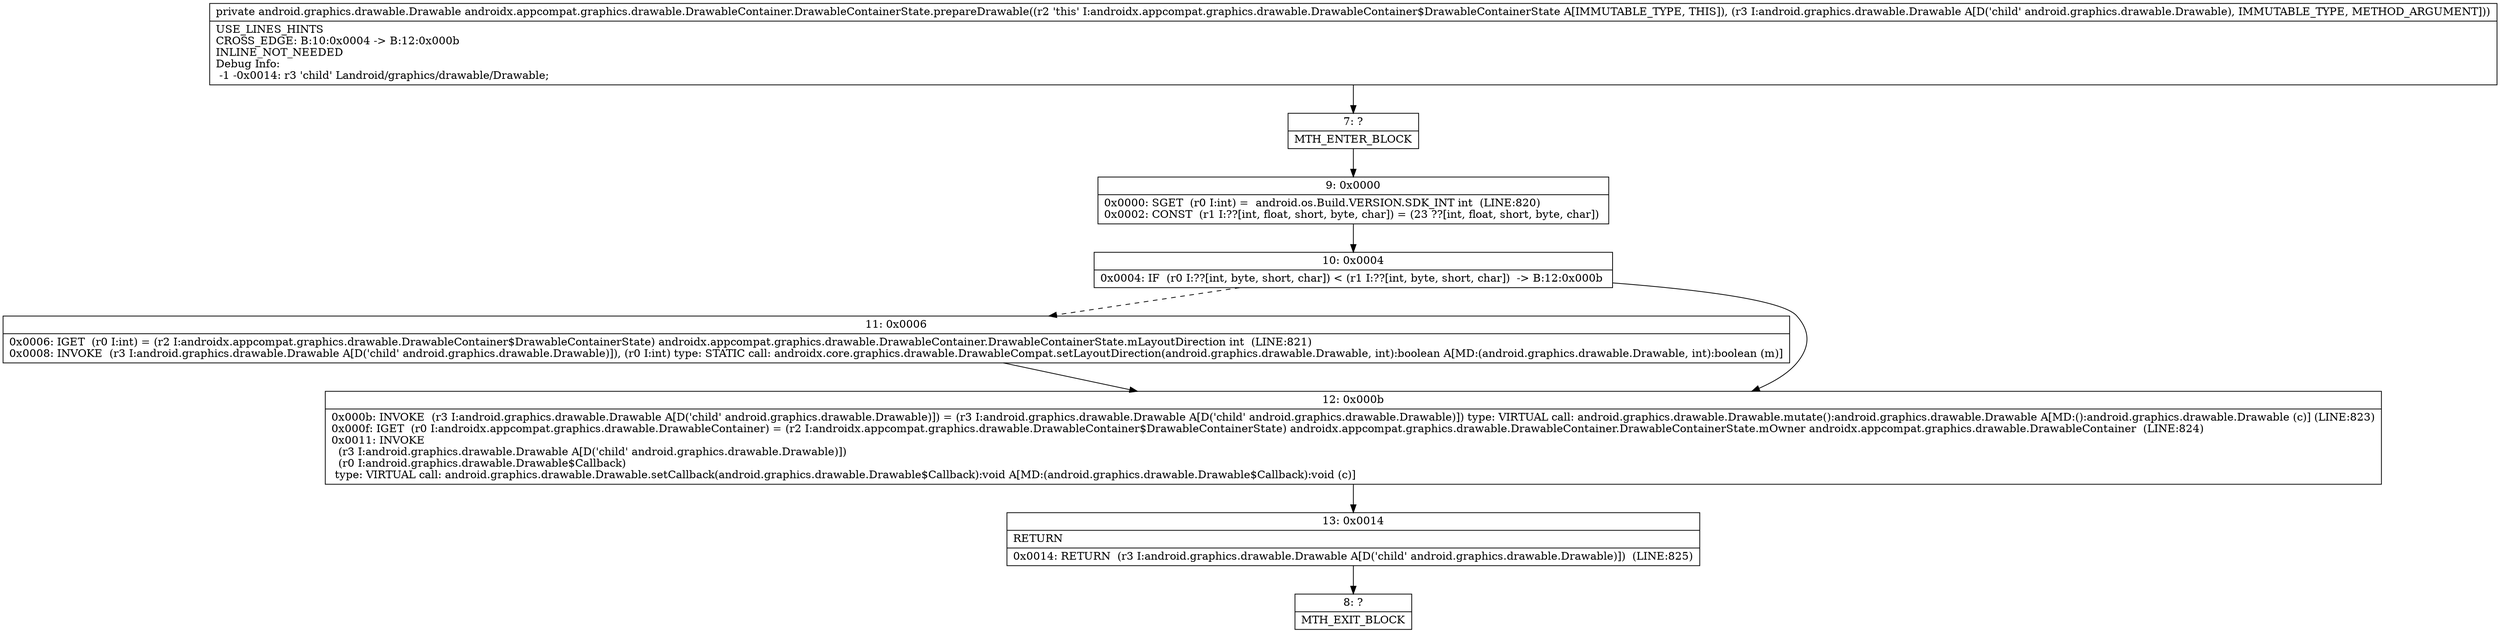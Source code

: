 digraph "CFG forandroidx.appcompat.graphics.drawable.DrawableContainer.DrawableContainerState.prepareDrawable(Landroid\/graphics\/drawable\/Drawable;)Landroid\/graphics\/drawable\/Drawable;" {
Node_7 [shape=record,label="{7\:\ ?|MTH_ENTER_BLOCK\l}"];
Node_9 [shape=record,label="{9\:\ 0x0000|0x0000: SGET  (r0 I:int) =  android.os.Build.VERSION.SDK_INT int  (LINE:820)\l0x0002: CONST  (r1 I:??[int, float, short, byte, char]) = (23 ??[int, float, short, byte, char]) \l}"];
Node_10 [shape=record,label="{10\:\ 0x0004|0x0004: IF  (r0 I:??[int, byte, short, char]) \< (r1 I:??[int, byte, short, char])  \-\> B:12:0x000b \l}"];
Node_11 [shape=record,label="{11\:\ 0x0006|0x0006: IGET  (r0 I:int) = (r2 I:androidx.appcompat.graphics.drawable.DrawableContainer$DrawableContainerState) androidx.appcompat.graphics.drawable.DrawableContainer.DrawableContainerState.mLayoutDirection int  (LINE:821)\l0x0008: INVOKE  (r3 I:android.graphics.drawable.Drawable A[D('child' android.graphics.drawable.Drawable)]), (r0 I:int) type: STATIC call: androidx.core.graphics.drawable.DrawableCompat.setLayoutDirection(android.graphics.drawable.Drawable, int):boolean A[MD:(android.graphics.drawable.Drawable, int):boolean (m)]\l}"];
Node_12 [shape=record,label="{12\:\ 0x000b|0x000b: INVOKE  (r3 I:android.graphics.drawable.Drawable A[D('child' android.graphics.drawable.Drawable)]) = (r3 I:android.graphics.drawable.Drawable A[D('child' android.graphics.drawable.Drawable)]) type: VIRTUAL call: android.graphics.drawable.Drawable.mutate():android.graphics.drawable.Drawable A[MD:():android.graphics.drawable.Drawable (c)] (LINE:823)\l0x000f: IGET  (r0 I:androidx.appcompat.graphics.drawable.DrawableContainer) = (r2 I:androidx.appcompat.graphics.drawable.DrawableContainer$DrawableContainerState) androidx.appcompat.graphics.drawable.DrawableContainer.DrawableContainerState.mOwner androidx.appcompat.graphics.drawable.DrawableContainer  (LINE:824)\l0x0011: INVOKE  \l  (r3 I:android.graphics.drawable.Drawable A[D('child' android.graphics.drawable.Drawable)])\l  (r0 I:android.graphics.drawable.Drawable$Callback)\l type: VIRTUAL call: android.graphics.drawable.Drawable.setCallback(android.graphics.drawable.Drawable$Callback):void A[MD:(android.graphics.drawable.Drawable$Callback):void (c)]\l}"];
Node_13 [shape=record,label="{13\:\ 0x0014|RETURN\l|0x0014: RETURN  (r3 I:android.graphics.drawable.Drawable A[D('child' android.graphics.drawable.Drawable)])  (LINE:825)\l}"];
Node_8 [shape=record,label="{8\:\ ?|MTH_EXIT_BLOCK\l}"];
MethodNode[shape=record,label="{private android.graphics.drawable.Drawable androidx.appcompat.graphics.drawable.DrawableContainer.DrawableContainerState.prepareDrawable((r2 'this' I:androidx.appcompat.graphics.drawable.DrawableContainer$DrawableContainerState A[IMMUTABLE_TYPE, THIS]), (r3 I:android.graphics.drawable.Drawable A[D('child' android.graphics.drawable.Drawable), IMMUTABLE_TYPE, METHOD_ARGUMENT]))  | USE_LINES_HINTS\lCROSS_EDGE: B:10:0x0004 \-\> B:12:0x000b\lINLINE_NOT_NEEDED\lDebug Info:\l  \-1 \-0x0014: r3 'child' Landroid\/graphics\/drawable\/Drawable;\l}"];
MethodNode -> Node_7;Node_7 -> Node_9;
Node_9 -> Node_10;
Node_10 -> Node_11[style=dashed];
Node_10 -> Node_12;
Node_11 -> Node_12;
Node_12 -> Node_13;
Node_13 -> Node_8;
}

